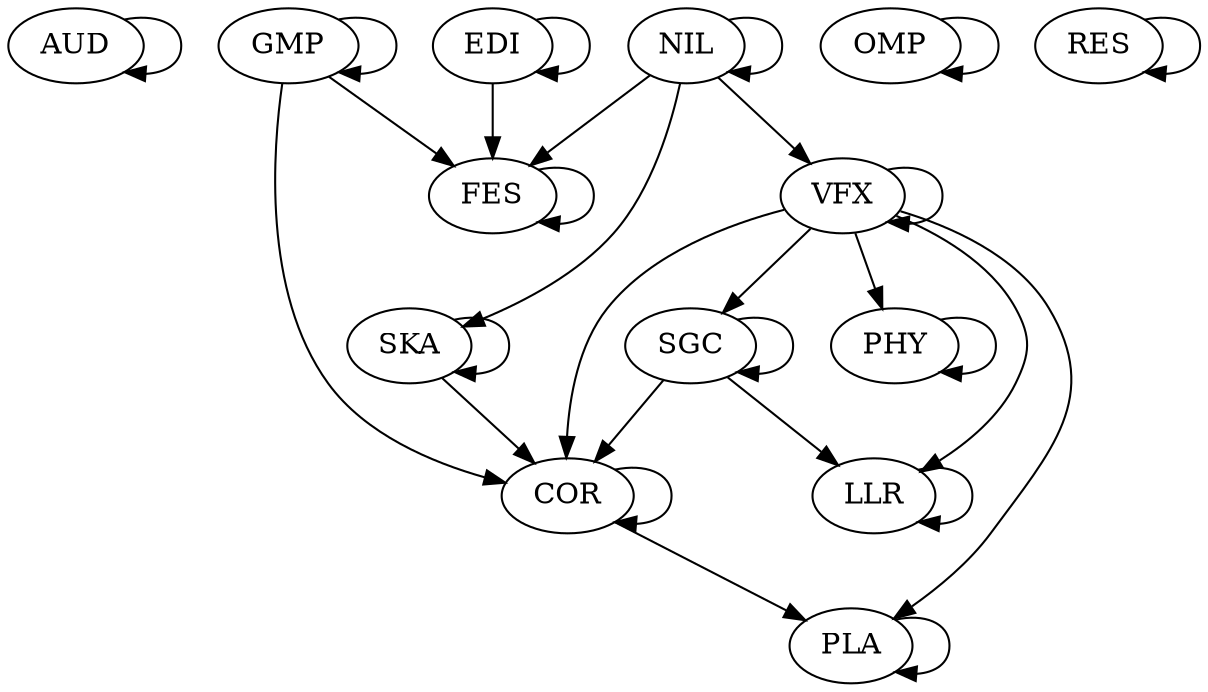 digraph "source tree" {
	"AUD" -> "AUD"
	"COR" -> "COR"
	"COR" -> "PLA"
	"EDI" -> "EDI"
	"EDI" -> "FES"
	"FES" -> "FES"
	"GMP" -> "COR"
	"GMP" -> "FES"
	"GMP" -> "GMP"
	"LLR" -> "LLR"
	"NIL" -> "FES"
	"NIL" -> "NIL"
	"NIL" -> "SKA"
	"NIL" -> "VFX"
	"OMP" -> "OMP"
	"PHY" -> "PHY"
	"PLA" -> "PLA"
	"RES" -> "RES"
	"SGC" -> "COR"
	"SGC" -> "LLR"
	"SGC" -> "SGC"
	"SKA" -> "COR"
	"SKA" -> "SKA"
	"VFX" -> "COR"
	"VFX" -> "LLR"
	"VFX" -> "PHY"
	"VFX" -> "PLA"
	"VFX" -> "SGC"
	"VFX" -> "VFX"
}